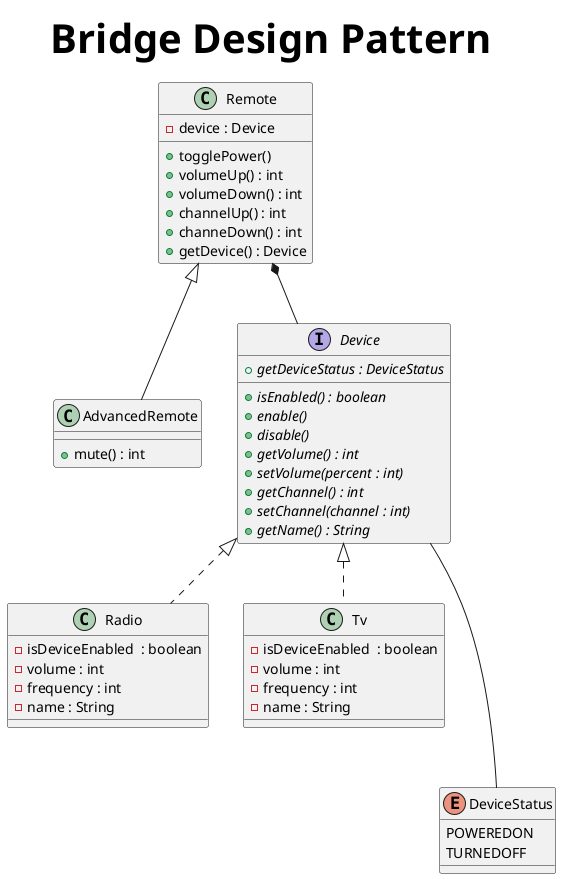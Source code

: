 @startuml Bridge Design Pattern
title <b> <size: 40>Bridge Design Pattern </size></b>

class Remote {
    {field}     - device : Device
    {method}    + togglePower()
    {method}    + volumeUp() : int
    {method}    + volumeDown() : int
    {method}    + channelUp() : int
    {method}    + channeDown() : int
    {method}    + getDevice() : Device
}

class AdvancedRemote extends Remote {
    {method}    + mute() : int
}

interface Device {
    {abstract} + isEnabled() : boolean
    {abstract} + enable()
    {abstract} + disable()
    {abstract} + getVolume() : int
    {abstract} + setVolume(percent : int)
    {abstract} + getChannel() : int
    {abstract} + setChannel(channel : int)
    {abstract} + getName() : String
    {abstract} + getDeviceStatus : DeviceStatus
}

class Radio implements Device {
    {field} - isDeviceEnabled  : boolean
    {field} - volume : int
    {field} - frequency : int
    {field} - name : String
}

class Tv implements Device {
    {field} - isDeviceEnabled  : boolean
    {field} - volume : int
    {field} - frequency : int
    {field} - name : String
}

enum DeviceStatus {
    POWEREDON
    TURNEDOFF
}

Remote *-- Device

Device --- DeviceStatus

@enduml